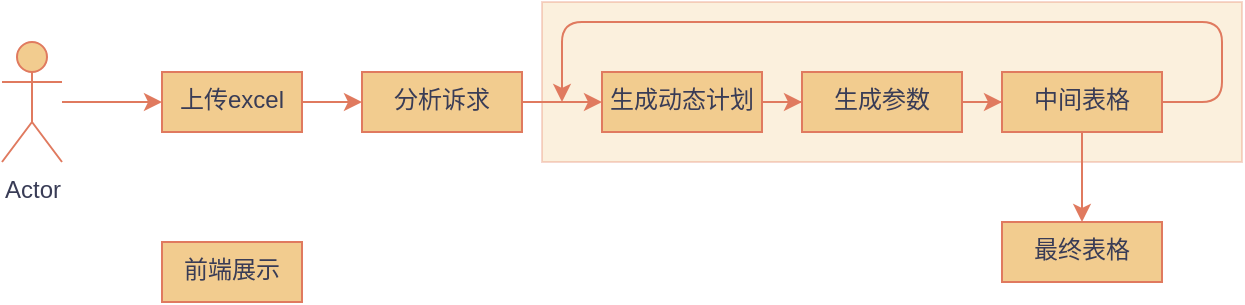 <mxfile version="24.8.0">
  <diagram name="第 1 页" id="6C4BoXgDZ70INVVlp6P7">
    <mxGraphModel dx="655" dy="389" grid="1" gridSize="10" guides="1" tooltips="1" connect="1" arrows="1" fold="1" page="1" pageScale="1" pageWidth="827" pageHeight="1169" background="#ffffff" math="0" shadow="0">
      <root>
        <mxCell id="0" />
        <mxCell id="1" parent="0" />
        <mxCell id="8TfcYPS38Nrtef7eZrg--4" value="" style="edgeStyle=orthogonalEdgeStyle;rounded=0;orthogonalLoop=1;jettySize=auto;html=1;labelBackgroundColor=none;fontColor=default;strokeColor=#E07A5F;" edge="1" parent="1" source="8TfcYPS38Nrtef7eZrg--1" target="8TfcYPS38Nrtef7eZrg--3">
          <mxGeometry relative="1" as="geometry" />
        </mxCell>
        <mxCell id="8TfcYPS38Nrtef7eZrg--1" value="Actor" style="shape=umlActor;verticalLabelPosition=bottom;verticalAlign=top;html=1;outlineConnect=0;labelBackgroundColor=none;fillColor=#F2CC8F;strokeColor=#E07A5F;fontColor=#393C56;" vertex="1" parent="1">
          <mxGeometry x="210" y="120" width="30" height="60" as="geometry" />
        </mxCell>
        <mxCell id="8TfcYPS38Nrtef7eZrg--28" value="" style="rounded=0;whiteSpace=wrap;html=1;labelBackgroundColor=none;opacity=30;horizontal=1;fillColor=#F2CC8F;strokeColor=#E07A5F;fontColor=#393C56;" vertex="1" parent="1">
          <mxGeometry x="480" y="100" width="350" height="80" as="geometry" />
        </mxCell>
        <mxCell id="8TfcYPS38Nrtef7eZrg--7" value="" style="edgeStyle=orthogonalEdgeStyle;rounded=0;orthogonalLoop=1;jettySize=auto;html=1;labelBackgroundColor=none;fontColor=default;strokeColor=#E07A5F;" edge="1" parent="1" source="8TfcYPS38Nrtef7eZrg--3" target="8TfcYPS38Nrtef7eZrg--6">
          <mxGeometry relative="1" as="geometry" />
        </mxCell>
        <mxCell id="8TfcYPS38Nrtef7eZrg--3" value="上传excel" style="whiteSpace=wrap;html=1;verticalAlign=top;labelBackgroundColor=none;fillColor=#F2CC8F;strokeColor=#E07A5F;fontColor=#393C56;" vertex="1" parent="1">
          <mxGeometry x="290" y="135" width="70" height="30" as="geometry" />
        </mxCell>
        <mxCell id="8TfcYPS38Nrtef7eZrg--18" style="edgeStyle=orthogonalEdgeStyle;rounded=0;orthogonalLoop=1;jettySize=auto;html=1;entryX=0;entryY=0.5;entryDx=0;entryDy=0;labelBackgroundColor=none;fontColor=default;strokeColor=#E07A5F;" edge="1" parent="1" source="8TfcYPS38Nrtef7eZrg--6" target="8TfcYPS38Nrtef7eZrg--16">
          <mxGeometry relative="1" as="geometry" />
        </mxCell>
        <mxCell id="8TfcYPS38Nrtef7eZrg--6" value="分析诉求" style="whiteSpace=wrap;html=1;verticalAlign=top;labelBackgroundColor=none;fillColor=#F2CC8F;strokeColor=#E07A5F;fontColor=#393C56;" vertex="1" parent="1">
          <mxGeometry x="390" y="135" width="80" height="30" as="geometry" />
        </mxCell>
        <mxCell id="8TfcYPS38Nrtef7eZrg--19" style="edgeStyle=orthogonalEdgeStyle;rounded=0;orthogonalLoop=1;jettySize=auto;html=1;entryX=0;entryY=0.5;entryDx=0;entryDy=0;labelBackgroundColor=none;fontColor=default;strokeColor=#E07A5F;" edge="1" parent="1" source="8TfcYPS38Nrtef7eZrg--16" target="8TfcYPS38Nrtef7eZrg--17">
          <mxGeometry relative="1" as="geometry" />
        </mxCell>
        <mxCell id="8TfcYPS38Nrtef7eZrg--16" value="生成动态计划" style="whiteSpace=wrap;html=1;verticalAlign=top;labelBackgroundColor=none;fillColor=#F2CC8F;strokeColor=#E07A5F;fontColor=#393C56;" vertex="1" parent="1">
          <mxGeometry x="510" y="135" width="80" height="30" as="geometry" />
        </mxCell>
        <mxCell id="8TfcYPS38Nrtef7eZrg--33" value="" style="edgeStyle=orthogonalEdgeStyle;rounded=0;orthogonalLoop=1;jettySize=auto;html=1;strokeColor=#E07A5F;fontColor=#393C56;fillColor=#F2CC8F;" edge="1" parent="1" source="8TfcYPS38Nrtef7eZrg--17" target="8TfcYPS38Nrtef7eZrg--32">
          <mxGeometry relative="1" as="geometry" />
        </mxCell>
        <mxCell id="8TfcYPS38Nrtef7eZrg--17" value="生成参数" style="whiteSpace=wrap;html=1;verticalAlign=top;labelBackgroundColor=none;fillColor=#F2CC8F;strokeColor=#E07A5F;fontColor=#393C56;" vertex="1" parent="1">
          <mxGeometry x="610" y="135" width="80" height="30" as="geometry" />
        </mxCell>
        <mxCell id="8TfcYPS38Nrtef7eZrg--26" value="" style="curved=0;endArrow=classic;html=1;rounded=1;labelBackgroundColor=none;fontColor=default;strokeColor=#E07A5F;exitX=1;exitY=0.5;exitDx=0;exitDy=0;" edge="1" parent="1" source="8TfcYPS38Nrtef7eZrg--32">
          <mxGeometry width="50" height="50" relative="1" as="geometry">
            <mxPoint x="750" y="150" as="sourcePoint" />
            <mxPoint x="490" y="150" as="targetPoint" />
            <Array as="points">
              <mxPoint x="820" y="150" />
              <mxPoint x="820" y="110" />
              <mxPoint x="490" y="110" />
            </Array>
          </mxGeometry>
        </mxCell>
        <mxCell id="8TfcYPS38Nrtef7eZrg--30" value="前端展示" style="whiteSpace=wrap;html=1;verticalAlign=top;labelBackgroundColor=none;fillColor=#F2CC8F;strokeColor=#E07A5F;fontColor=#393C56;" vertex="1" parent="1">
          <mxGeometry x="290" y="220" width="70" height="30" as="geometry" />
        </mxCell>
        <mxCell id="8TfcYPS38Nrtef7eZrg--31" value="最终表格" style="whiteSpace=wrap;html=1;verticalAlign=top;labelBackgroundColor=none;fillColor=#F2CC8F;strokeColor=#E07A5F;fontColor=#393C56;" vertex="1" parent="1">
          <mxGeometry x="710" y="210" width="80" height="30" as="geometry" />
        </mxCell>
        <mxCell id="8TfcYPS38Nrtef7eZrg--34" style="edgeStyle=orthogonalEdgeStyle;rounded=0;orthogonalLoop=1;jettySize=auto;html=1;entryX=0.5;entryY=0;entryDx=0;entryDy=0;strokeColor=#E07A5F;fontColor=#393C56;fillColor=#F2CC8F;" edge="1" parent="1" source="8TfcYPS38Nrtef7eZrg--32" target="8TfcYPS38Nrtef7eZrg--31">
          <mxGeometry relative="1" as="geometry" />
        </mxCell>
        <mxCell id="8TfcYPS38Nrtef7eZrg--32" value="中间表格" style="whiteSpace=wrap;html=1;verticalAlign=top;labelBackgroundColor=none;fillColor=#F2CC8F;strokeColor=#E07A5F;fontColor=#393C56;" vertex="1" parent="1">
          <mxGeometry x="710" y="135" width="80" height="30" as="geometry" />
        </mxCell>
      </root>
    </mxGraphModel>
  </diagram>
</mxfile>
